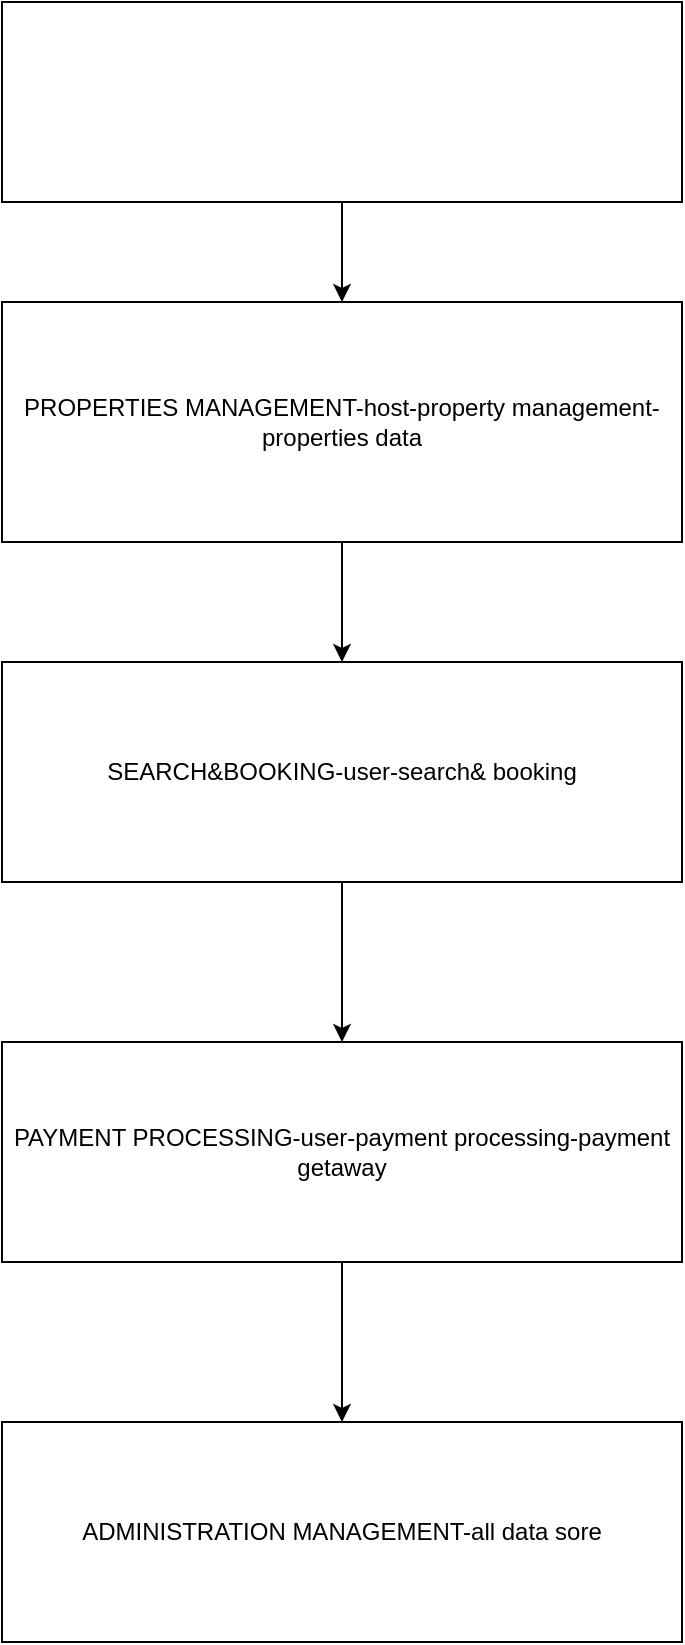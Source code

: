 <mxfile version="27.0.9">
  <diagram name="Page-1" id="2sPnpJV3hJZkdLsfbzPr">
    <mxGraphModel dx="872" dy="473" grid="1" gridSize="10" guides="1" tooltips="1" connect="1" arrows="1" fold="1" page="1" pageScale="1" pageWidth="850" pageHeight="1100" math="0" shadow="0">
      <root>
        <mxCell id="0" />
        <mxCell id="1" parent="0" />
        <mxCell id="RFz8WnDk5_mgPT47fje2-3" value="" style="edgeStyle=orthogonalEdgeStyle;rounded=0;orthogonalLoop=1;jettySize=auto;html=1;" edge="1" parent="1" source="RFz8WnDk5_mgPT47fje2-1" target="RFz8WnDk5_mgPT47fje2-2">
          <mxGeometry relative="1" as="geometry" />
        </mxCell>
        <mxCell id="RFz8WnDk5_mgPT47fje2-1" value="" style="rounded=0;whiteSpace=wrap;html=1;" vertex="1" parent="1">
          <mxGeometry x="240" y="10" width="340" height="100" as="geometry" />
        </mxCell>
        <mxCell id="RFz8WnDk5_mgPT47fje2-5" value="" style="edgeStyle=orthogonalEdgeStyle;rounded=0;orthogonalLoop=1;jettySize=auto;html=1;" edge="1" parent="1" source="RFz8WnDk5_mgPT47fje2-2" target="RFz8WnDk5_mgPT47fje2-4">
          <mxGeometry relative="1" as="geometry" />
        </mxCell>
        <mxCell id="RFz8WnDk5_mgPT47fje2-2" value="PROPERTIES MANAGEMENT-host-property management-properties data" style="rounded=0;whiteSpace=wrap;html=1;" vertex="1" parent="1">
          <mxGeometry x="240" y="160" width="340" height="120" as="geometry" />
        </mxCell>
        <mxCell id="RFz8WnDk5_mgPT47fje2-7" value="" style="edgeStyle=orthogonalEdgeStyle;rounded=0;orthogonalLoop=1;jettySize=auto;html=1;" edge="1" parent="1" source="RFz8WnDk5_mgPT47fje2-4" target="RFz8WnDk5_mgPT47fje2-6">
          <mxGeometry relative="1" as="geometry" />
        </mxCell>
        <mxCell id="RFz8WnDk5_mgPT47fje2-4" value="SEARCH&amp;amp;BOOKING-user-search&amp;amp; booking" style="rounded=0;whiteSpace=wrap;html=1;" vertex="1" parent="1">
          <mxGeometry x="240" y="340" width="340" height="110" as="geometry" />
        </mxCell>
        <mxCell id="RFz8WnDk5_mgPT47fje2-9" value="" style="edgeStyle=orthogonalEdgeStyle;rounded=0;orthogonalLoop=1;jettySize=auto;html=1;" edge="1" parent="1" source="RFz8WnDk5_mgPT47fje2-6" target="RFz8WnDk5_mgPT47fje2-8">
          <mxGeometry relative="1" as="geometry" />
        </mxCell>
        <mxCell id="RFz8WnDk5_mgPT47fje2-6" value="PAYMENT PROCESSING-user-payment processing-payment getaway" style="rounded=0;whiteSpace=wrap;html=1;" vertex="1" parent="1">
          <mxGeometry x="240" y="530" width="340" height="110" as="geometry" />
        </mxCell>
        <mxCell id="RFz8WnDk5_mgPT47fje2-8" value="ADMINISTRATION MANAGEMENT-all data sore" style="rounded=0;whiteSpace=wrap;html=1;" vertex="1" parent="1">
          <mxGeometry x="240" y="720" width="340" height="110" as="geometry" />
        </mxCell>
      </root>
    </mxGraphModel>
  </diagram>
</mxfile>
